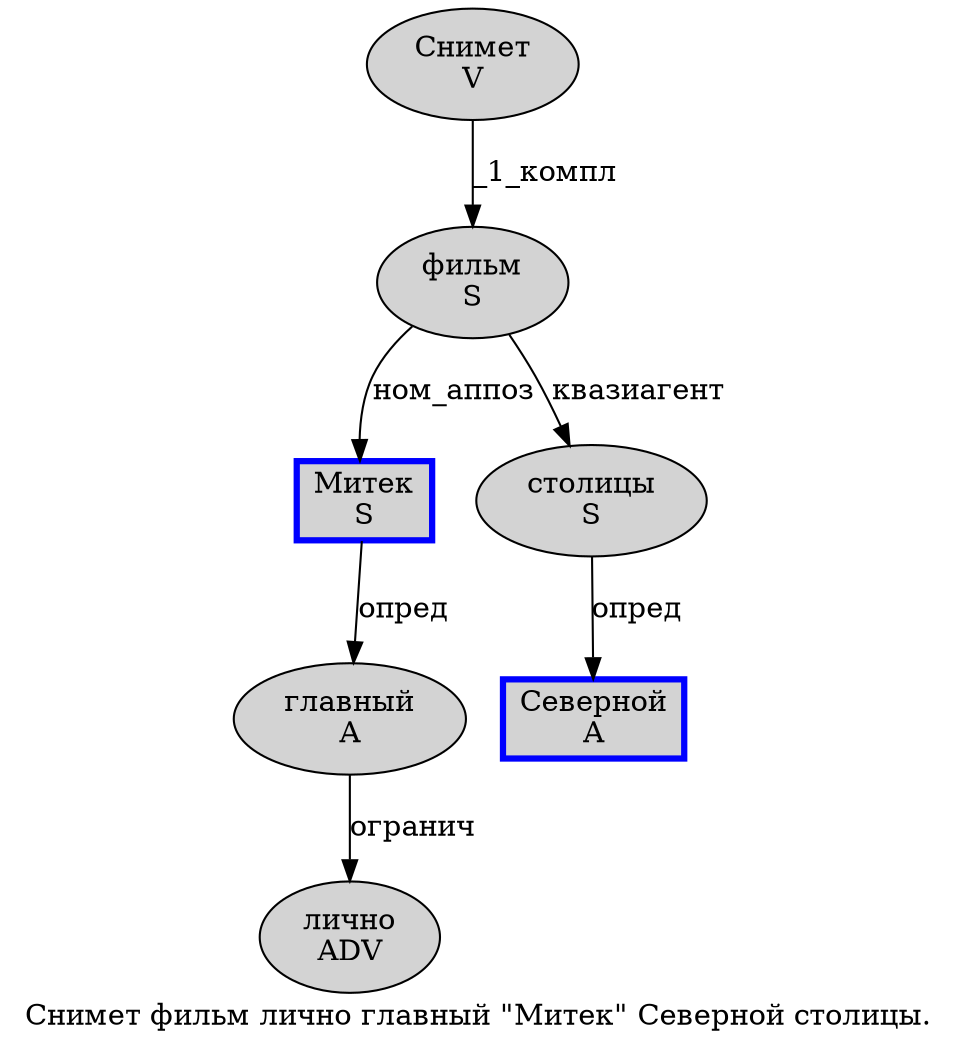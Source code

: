 digraph SENTENCE_1710 {
	graph [label="Снимет фильм лично главный \"Митек\" Северной столицы."]
	node [style=filled]
		0 [label="Снимет
V" color="" fillcolor=lightgray penwidth=1 shape=ellipse]
		1 [label="фильм
S" color="" fillcolor=lightgray penwidth=1 shape=ellipse]
		2 [label="лично
ADV" color="" fillcolor=lightgray penwidth=1 shape=ellipse]
		3 [label="главный
A" color="" fillcolor=lightgray penwidth=1 shape=ellipse]
		5 [label="Митек
S" color=blue fillcolor=lightgray penwidth=3 shape=box]
		7 [label="Северной
A" color=blue fillcolor=lightgray penwidth=3 shape=box]
		8 [label="столицы
S" color="" fillcolor=lightgray penwidth=1 shape=ellipse]
			5 -> 3 [label="опред"]
			3 -> 2 [label="огранич"]
			1 -> 5 [label="ном_аппоз"]
			1 -> 8 [label="квазиагент"]
			0 -> 1 [label="_1_компл"]
			8 -> 7 [label="опред"]
}